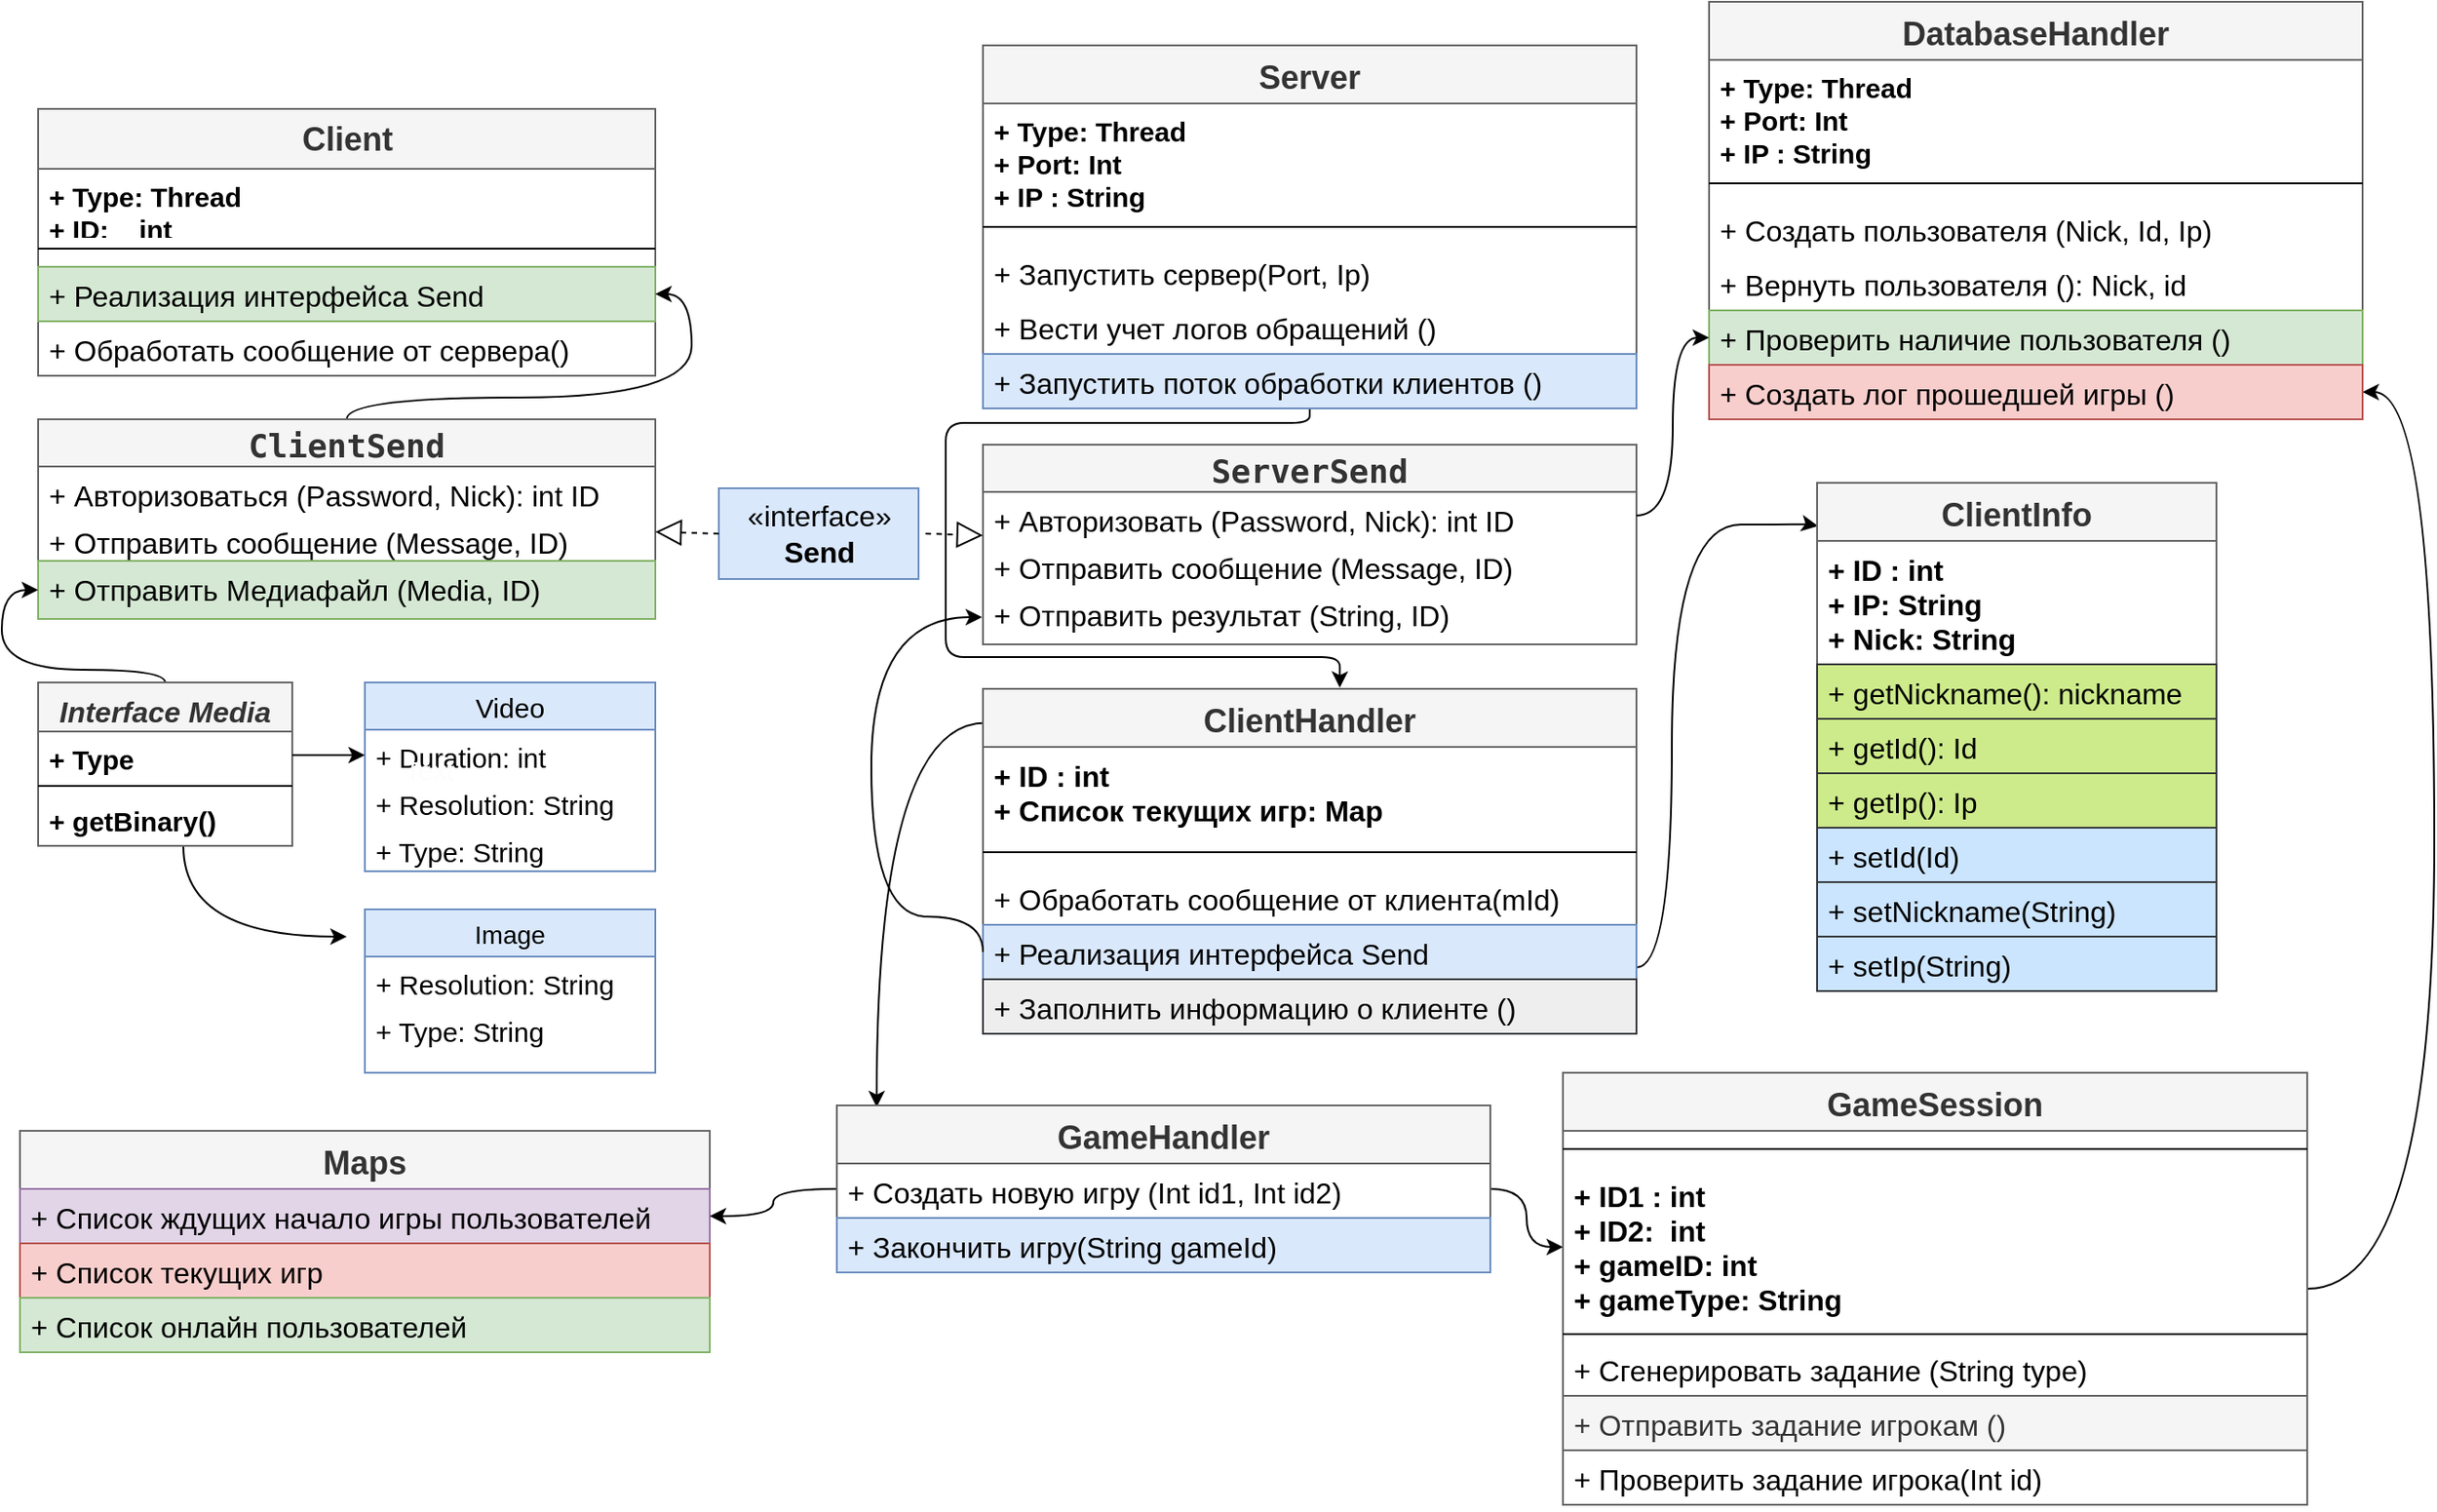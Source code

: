 <mxfile version="12.3.2" type="device" pages="1"><diagram id="3tiBOuMarYUkws511kaf" name="Page-1"><mxGraphModel dx="2216" dy="1951" grid="1" gridSize="10" guides="1" tooltips="1" connect="1" arrows="1" fold="1" page="1" pageScale="1" pageWidth="850" pageHeight="1100" math="0" shadow="0"><root><mxCell id="0"/><mxCell id="1" parent="0"/><mxCell id="EEqFTsK7nwZEgVxEdjN2-1" value="&lt;font style=&quot;font-size: 18px&quot;&gt;Client&lt;/font&gt;" style="swimlane;fontStyle=1;align=center;verticalAlign=top;childLayout=stackLayout;horizontal=1;startSize=33;horizontalStack=0;resizeParent=1;resizeParentMax=0;resizeLast=0;collapsible=1;marginBottom=0;html=1;fillColor=#f5f5f5;strokeColor=#666666;fontColor=#333333;" parent="1" vertex="1"><mxGeometry x="-300" y="-399" width="340" height="147" as="geometry"><mxRectangle x="90" y="60" width="60" height="26" as="alternateBounds"/></mxGeometry></mxCell><mxCell id="EEqFTsK7nwZEgVxEdjN2-2" value="+ Type: Thread&#10;+ ID:    int&#10;" style="text;strokeColor=none;fillColor=none;align=left;verticalAlign=top;spacingLeft=4;spacingRight=4;overflow=hidden;rotatable=0;points=[[0,0.5],[1,0.5]];portConstraint=eastwest;fontSize=15;fontStyle=1" parent="EEqFTsK7nwZEgVxEdjN2-1" vertex="1"><mxGeometry y="33" width="340" height="34" as="geometry"/></mxCell><mxCell id="EEqFTsK7nwZEgVxEdjN2-3" value="" style="line;strokeWidth=1;fillColor=none;align=left;verticalAlign=middle;spacingTop=-1;spacingLeft=3;spacingRight=3;rotatable=0;labelPosition=right;points=[];portConstraint=eastwest;" parent="EEqFTsK7nwZEgVxEdjN2-1" vertex="1"><mxGeometry y="67" width="340" height="20" as="geometry"/></mxCell><mxCell id="EEqFTsK7nwZEgVxEdjN2-4" value="+ Реализация интерфейса Send" style="text;strokeColor=#82b366;fillColor=#d5e8d4;align=left;verticalAlign=top;spacingLeft=4;spacingRight=4;overflow=hidden;rotatable=0;points=[[0,0.5],[1,0.5]];portConstraint=eastwest;fontSize=16;fontStyle=0" parent="EEqFTsK7nwZEgVxEdjN2-1" vertex="1"><mxGeometry y="87" width="340" height="30" as="geometry"/></mxCell><mxCell id="EEqFTsK7nwZEgVxEdjN2-10" value="+ Обработать сообщение от сервера()" style="text;strokeColor=none;fillColor=none;align=left;verticalAlign=top;spacingLeft=4;spacingRight=4;overflow=hidden;rotatable=0;points=[[0,0.5],[1,0.5]];portConstraint=eastwest;fontStyle=0;fontSize=16;" parent="EEqFTsK7nwZEgVxEdjN2-1" vertex="1"><mxGeometry y="117" width="340" height="30" as="geometry"/></mxCell><mxCell id="KQuF0hFN4p59hFZT-_y9-20" value="" style="edgeStyle=orthogonalEdgeStyle;orthogonalLoop=1;jettySize=auto;html=1;fontSize=15;fontColor=#FCFCFC;curved=1;" edge="1" parent="1" source="EEqFTsK7nwZEgVxEdjN2-5" target="EEqFTsK7nwZEgVxEdjN2-4"><mxGeometry relative="1" as="geometry"><Array as="points"><mxPoint x="-130" y="-240"/><mxPoint x="60" y="-240"/><mxPoint x="60" y="-297"/></Array></mxGeometry></mxCell><mxCell id="EEqFTsK7nwZEgVxEdjN2-5" value="ClientSend" style="swimlane;fontStyle=1;childLayout=stackLayout;horizontal=1;startSize=26;fillColor=#f5f5f5;horizontalStack=0;resizeParent=1;resizeParentMax=0;resizeLast=0;collapsible=1;marginBottom=0;labelBackgroundColor=none;fontColor=#333333;labelBorderColor=none;fontSize=18;fontFamily=Monospace;strokeColor=#666666;" parent="1" vertex="1"><mxGeometry x="-300" y="-228" width="340" height="110" as="geometry"><mxRectangle x="10" y="68" width="80" height="30" as="alternateBounds"/></mxGeometry></mxCell><mxCell id="EEqFTsK7nwZEgVxEdjN2-6" value="+ Авторизоваться (Password, Nick): int ID " style="text;align=left;verticalAlign=top;spacingLeft=4;spacingRight=4;overflow=hidden;rotatable=0;points=[[0,0.5],[1,0.5]];portConstraint=eastwest;fontSize=16;" parent="EEqFTsK7nwZEgVxEdjN2-5" vertex="1"><mxGeometry y="26" width="340" height="26" as="geometry"/></mxCell><mxCell id="EEqFTsK7nwZEgVxEdjN2-7" value="+ Отправить cообщение (Message, ID)" style="text;align=left;verticalAlign=top;spacingLeft=4;spacingRight=4;overflow=hidden;rotatable=0;points=[[0,0.5],[1,0.5]];portConstraint=eastwest;fontSize=16;" parent="EEqFTsK7nwZEgVxEdjN2-5" vertex="1"><mxGeometry y="52" width="340" height="26" as="geometry"/></mxCell><mxCell id="EEqFTsK7nwZEgVxEdjN2-8" value="+ Отправить Медиафайл (Media, ID)" style="text;align=left;verticalAlign=top;spacingLeft=4;spacingRight=4;overflow=hidden;rotatable=0;points=[[0,0.5],[1,0.5]];portConstraint=eastwest;fontSize=16;fillColor=#d5e8d4;strokeColor=#82b366;" parent="EEqFTsK7nwZEgVxEdjN2-5" vertex="1"><mxGeometry y="78" width="340" height="32" as="geometry"/></mxCell><mxCell id="KQuF0hFN4p59hFZT-_y9-85" value="" style="edgeStyle=orthogonalEdgeStyle;rounded=1;orthogonalLoop=1;jettySize=auto;html=1;fontSize=16;fontColor=#FCFCFC;entryX=0.546;entryY=-0.003;entryDx=0;entryDy=0;entryPerimeter=0;" edge="1" parent="1" source="EEqFTsK7nwZEgVxEdjN2-68" target="KQuF0hFN4p59hFZT-_y9-31"><mxGeometry relative="1" as="geometry"><Array as="points"><mxPoint x="400" y="-226"/><mxPoint x="200" y="-226"/><mxPoint x="200" y="-97"/><mxPoint x="417" y="-97"/></Array></mxGeometry></mxCell><mxCell id="EEqFTsK7nwZEgVxEdjN2-68" value="Server" style="swimlane;fontStyle=1;align=center;verticalAlign=top;childLayout=stackLayout;horizontal=1;startSize=32;horizontalStack=0;resizeParent=1;resizeParentMax=0;resizeLast=0;collapsible=1;marginBottom=0;fontSize=18;fillColor=#f5f5f5;strokeColor=#666666;fontColor=#333333;" parent="1" vertex="1"><mxGeometry x="220.5" y="-434" width="360" height="200" as="geometry"><mxRectangle x="90" y="60" width="60" height="26" as="alternateBounds"/></mxGeometry></mxCell><mxCell id="EEqFTsK7nwZEgVxEdjN2-69" value="+ Type: Thread&#10;+ Port: Int&#10;+ IP : String&#10;" style="text;strokeColor=none;fillColor=none;align=left;verticalAlign=top;spacingLeft=4;spacingRight=4;overflow=hidden;rotatable=0;points=[[0,0.5],[1,0.5]];portConstraint=eastwest;fontStyle=1;fontSize=15;" parent="EEqFTsK7nwZEgVxEdjN2-68" vertex="1"><mxGeometry y="32" width="360" height="58" as="geometry"/></mxCell><mxCell id="KQuF0hFN4p59hFZT-_y9-81" value="" style="line;strokeWidth=1;fillColor=none;align=left;verticalAlign=middle;spacingTop=-1;spacingLeft=3;spacingRight=3;rotatable=0;labelPosition=right;points=[];portConstraint=eastwest;" vertex="1" parent="EEqFTsK7nwZEgVxEdjN2-68"><mxGeometry y="90" width="360" height="20" as="geometry"/></mxCell><mxCell id="EEqFTsK7nwZEgVxEdjN2-71" value="+ Запустить сервер(Port, Ip)" style="text;strokeColor=none;fillColor=none;align=left;verticalAlign=top;spacingLeft=4;spacingRight=4;overflow=hidden;rotatable=0;points=[[0,0.5],[1,0.5]];portConstraint=eastwest;fontSize=16;" parent="EEqFTsK7nwZEgVxEdjN2-68" vertex="1"><mxGeometry y="110" width="360" height="30" as="geometry"/></mxCell><mxCell id="EEqFTsK7nwZEgVxEdjN2-72" value="+ Вести учет логов обращений ()" style="text;strokeColor=none;fillColor=none;align=left;verticalAlign=top;spacingLeft=4;spacingRight=4;overflow=hidden;rotatable=0;points=[[0,0.5],[1,0.5]];portConstraint=eastwest;fontSize=16;" parent="EEqFTsK7nwZEgVxEdjN2-68" vertex="1"><mxGeometry y="140" width="360" height="30" as="geometry"/></mxCell><mxCell id="KQuF0hFN4p59hFZT-_y9-27" value="+ Запустить поток обработки клиентов ()" style="text;strokeColor=#6c8ebf;fillColor=#dae8fc;align=left;verticalAlign=top;spacingLeft=4;spacingRight=4;overflow=hidden;rotatable=0;points=[[0,0.5],[1,0.5]];portConstraint=eastwest;fontSize=16;" vertex="1" parent="EEqFTsK7nwZEgVxEdjN2-68"><mxGeometry y="170" width="360" height="30" as="geometry"/></mxCell><mxCell id="EEqFTsK7nwZEgVxEdjN2-93" value="Maps" style="swimlane;fontStyle=1;align=center;verticalAlign=top;childLayout=stackLayout;horizontal=1;startSize=32;horizontalStack=0;resizeParent=1;resizeParentMax=0;resizeLast=0;collapsible=1;marginBottom=0;fillColor=#f5f5f5;strokeColor=#666666;fontColor=#333333;fontSize=18;" parent="1" vertex="1"><mxGeometry x="-310" y="164" width="380" height="122" as="geometry"><mxRectangle x="90" y="60" width="60" height="26" as="alternateBounds"/></mxGeometry></mxCell><mxCell id="EEqFTsK7nwZEgVxEdjN2-96" value="+ Cписок ждущих начало игры пользователей&#10;" style="text;strokeColor=#9673a6;fillColor=#e1d5e7;align=left;verticalAlign=top;spacingLeft=4;spacingRight=4;overflow=hidden;rotatable=0;points=[[0,0.5],[1,0.5]];portConstraint=eastwest;fontSize=16;" parent="EEqFTsK7nwZEgVxEdjN2-93" vertex="1"><mxGeometry y="32" width="380" height="30" as="geometry"/></mxCell><mxCell id="EEqFTsK7nwZEgVxEdjN2-97" value="+ Список текущих игр" style="text;strokeColor=#b85450;fillColor=#f8cecc;align=left;verticalAlign=top;spacingLeft=4;spacingRight=4;overflow=hidden;rotatable=0;points=[[0,0.5],[1,0.5]];portConstraint=eastwest;fontSize=16;" parent="EEqFTsK7nwZEgVxEdjN2-93" vertex="1"><mxGeometry y="62" width="380" height="30" as="geometry"/></mxCell><mxCell id="KQuF0hFN4p59hFZT-_y9-86" value="+ Список онлайн пользователей" style="text;strokeColor=#82b366;fillColor=#d5e8d4;align=left;verticalAlign=top;spacingLeft=4;spacingRight=4;overflow=hidden;rotatable=0;points=[[0,0.5],[1,0.5]];portConstraint=eastwest;fontSize=16;" vertex="1" parent="EEqFTsK7nwZEgVxEdjN2-93"><mxGeometry y="92" width="380" height="30" as="geometry"/></mxCell><mxCell id="KQuF0hFN4p59hFZT-_y9-12" value="" style="edgeStyle=orthogonalEdgeStyle;orthogonalLoop=1;jettySize=auto;html=1;fontSize=15;fontColor=#FCFCFC;curved=1;" edge="1" parent="1" source="EEqFTsK7nwZEgVxEdjN2-19"><mxGeometry relative="1" as="geometry"><mxPoint x="-130" y="57" as="targetPoint"/><Array as="points"><mxPoint x="-220" y="57"/></Array></mxGeometry></mxCell><mxCell id="KQuF0hFN4p59hFZT-_y9-25" value="" style="edgeStyle=orthogonalEdgeStyle;orthogonalLoop=1;jettySize=auto;html=1;fontSize=16;fontColor=#FCFCFC;curved=1;" edge="1" parent="1" source="EEqFTsK7nwZEgVxEdjN2-19" target="EEqFTsK7nwZEgVxEdjN2-8"><mxGeometry relative="1" as="geometry"><mxPoint x="-290" y="-63" as="targetPoint"/><Array as="points"><mxPoint x="-230" y="-90"/><mxPoint x="-320" y="-90"/><mxPoint x="-320" y="-134"/></Array></mxGeometry></mxCell><mxCell id="EEqFTsK7nwZEgVxEdjN2-19" value="Interface Media" style="swimlane;fontStyle=3;align=center;verticalAlign=top;childLayout=stackLayout;horizontal=1;startSize=27;horizontalStack=0;resizeParent=1;resizeParentMax=0;resizeLast=0;collapsible=1;marginBottom=0;fillColor=#f5f5f5;strokeColor=#666666;fontSize=16;fontColor=#333333;" parent="1" vertex="1"><mxGeometry x="-300" y="-83" width="140" height="90" as="geometry"/></mxCell><mxCell id="EEqFTsK7nwZEgVxEdjN2-20" value="+ Type" style="text;strokeColor=none;fillColor=none;align=left;verticalAlign=top;spacingLeft=4;spacingRight=4;overflow=hidden;rotatable=0;points=[[0,0.5],[1,0.5]];portConstraint=eastwest;fontStyle=1;fontSize=15;" parent="EEqFTsK7nwZEgVxEdjN2-19" vertex="1"><mxGeometry y="27" width="140" height="26" as="geometry"/></mxCell><mxCell id="EEqFTsK7nwZEgVxEdjN2-21" value="" style="line;strokeWidth=1;fillColor=none;align=left;verticalAlign=middle;spacingTop=-1;spacingLeft=3;spacingRight=3;rotatable=0;labelPosition=right;points=[];portConstraint=eastwest;" parent="EEqFTsK7nwZEgVxEdjN2-19" vertex="1"><mxGeometry y="53" width="140" height="8" as="geometry"/></mxCell><mxCell id="EEqFTsK7nwZEgVxEdjN2-22" value="+ getBinary()&#10;" style="text;strokeColor=none;fillColor=none;align=left;verticalAlign=top;spacingLeft=4;spacingRight=4;overflow=hidden;rotatable=0;points=[[0,0.5],[1,0.5]];portConstraint=eastwest;fontStyle=1;fontSize=15;" parent="EEqFTsK7nwZEgVxEdjN2-19" vertex="1"><mxGeometry y="61" width="140" height="29" as="geometry"/></mxCell><mxCell id="EEqFTsK7nwZEgVxEdjN2-23" value="Image" style="swimlane;fontStyle=0;childLayout=stackLayout;horizontal=1;startSize=26;fillColor=#dae8fc;horizontalStack=0;resizeParent=1;resizeParentMax=0;resizeLast=0;collapsible=1;marginBottom=0;strokeColor=#6c8ebf;fontSize=14;verticalAlign=middle;" parent="1" vertex="1"><mxGeometry x="-120" y="42" width="160" height="90" as="geometry"/></mxCell><mxCell id="EEqFTsK7nwZEgVxEdjN2-24" value="+ Resolution: String" style="text;strokeColor=none;fillColor=none;align=left;verticalAlign=top;spacingLeft=4;spacingRight=4;overflow=hidden;rotatable=0;points=[[0,0.5],[1,0.5]];portConstraint=eastwest;fontSize=15;" parent="EEqFTsK7nwZEgVxEdjN2-23" vertex="1"><mxGeometry y="26" width="160" height="26" as="geometry"/></mxCell><mxCell id="EEqFTsK7nwZEgVxEdjN2-25" value="+ Type: String" style="text;strokeColor=none;fillColor=none;align=left;verticalAlign=top;spacingLeft=4;spacingRight=4;overflow=hidden;rotatable=0;points=[[0,0.5],[1,0.5]];portConstraint=eastwest;fontSize=15;" parent="EEqFTsK7nwZEgVxEdjN2-23" vertex="1"><mxGeometry y="52" width="160" height="38" as="geometry"/></mxCell><mxCell id="EEqFTsK7nwZEgVxEdjN2-34" value="Video" style="swimlane;fontStyle=0;childLayout=stackLayout;horizontal=1;startSize=26;fillColor=#dae8fc;horizontalStack=0;resizeParent=1;resizeParentMax=0;resizeLast=0;collapsible=1;marginBottom=0;strokeColor=#6c8ebf;fontSize=15;" parent="1" vertex="1"><mxGeometry x="-120" y="-83" width="160" height="104" as="geometry"/></mxCell><mxCell id="EEqFTsK7nwZEgVxEdjN2-35" value="+ Duration: int" style="text;strokeColor=none;fillColor=none;align=left;verticalAlign=top;spacingLeft=4;spacingRight=4;overflow=hidden;rotatable=0;points=[[0,0.5],[1,0.5]];portConstraint=eastwest;fontSize=15;" parent="EEqFTsK7nwZEgVxEdjN2-34" vertex="1"><mxGeometry y="26" width="160" height="26" as="geometry"/></mxCell><mxCell id="EEqFTsK7nwZEgVxEdjN2-36" value="+ Resolution: String" style="text;strokeColor=none;fillColor=none;align=left;verticalAlign=top;spacingLeft=4;spacingRight=4;overflow=hidden;rotatable=0;points=[[0,0.5],[1,0.5]];portConstraint=eastwest;fontSize=15;" parent="EEqFTsK7nwZEgVxEdjN2-34" vertex="1"><mxGeometry y="52" width="160" height="26" as="geometry"/></mxCell><mxCell id="EEqFTsK7nwZEgVxEdjN2-37" value="+ Type: String" style="text;strokeColor=none;fillColor=none;align=left;verticalAlign=top;spacingLeft=4;spacingRight=4;overflow=hidden;rotatable=0;points=[[0,0.5],[1,0.5]];portConstraint=eastwest;fontSize=15;" parent="EEqFTsK7nwZEgVxEdjN2-34" vertex="1"><mxGeometry y="78" width="160" height="26" as="geometry"/></mxCell><mxCell id="KQuF0hFN4p59hFZT-_y9-28" value="" style="edgeStyle=orthogonalEdgeStyle;orthogonalLoop=1;jettySize=auto;html=1;fontSize=15;fontColor=#FCFCFC;curved=1;" edge="1" parent="1" source="EEqFTsK7nwZEgVxEdjN2-20" target="EEqFTsK7nwZEgVxEdjN2-35"><mxGeometry relative="1" as="geometry"><Array as="points"><mxPoint x="-110" y="-44"/><mxPoint x="-110" y="-44"/></Array></mxGeometry></mxCell><mxCell id="KQuF0hFN4p59hFZT-_y9-29" value="Text" style="text;html=1;align=center;verticalAlign=middle;resizable=0;points=[];;autosize=1;fontSize=15;fontColor=#FCFCFC;" vertex="1" parent="1"><mxGeometry x="-105" y="-45" width="40" height="20" as="geometry"/></mxCell><mxCell id="KQuF0hFN4p59hFZT-_y9-84" value="" style="edgeStyle=orthogonalEdgeStyle;orthogonalLoop=1;jettySize=auto;html=1;fontSize=16;fontColor=#FCFCFC;curved=1;entryX=0.002;entryY=0.085;entryDx=0;entryDy=0;entryPerimeter=0;" edge="1" parent="1" source="KQuF0hFN4p59hFZT-_y9-31" target="KQuF0hFN4p59hFZT-_y9-61"><mxGeometry relative="1" as="geometry"><Array as="points"><mxPoint x="600" y="74"/><mxPoint x="600" y="-170"/><mxPoint x="676" y="-170"/><mxPoint x="676" y="-169"/></Array></mxGeometry></mxCell><mxCell id="KQuF0hFN4p59hFZT-_y9-114" value="" style="edgeStyle=orthogonalEdgeStyle;orthogonalLoop=1;jettySize=auto;html=1;fontSize=16;fontColor=#FCFCFC;entryX=0.061;entryY=0.011;entryDx=0;entryDy=0;entryPerimeter=0;exitX=0.004;exitY=0.099;exitDx=0;exitDy=0;exitPerimeter=0;fontStyle=1;curved=1;" edge="1" parent="1" source="KQuF0hFN4p59hFZT-_y9-31" target="KQuF0hFN4p59hFZT-_y9-87"><mxGeometry relative="1" as="geometry"><mxPoint x="140.5" y="15.5" as="targetPoint"/><Array as="points"><mxPoint x="162" y="-61"/></Array></mxGeometry></mxCell><mxCell id="KQuF0hFN4p59hFZT-_y9-31" value="ClientHandler" style="swimlane;fontStyle=1;align=center;verticalAlign=top;childLayout=stackLayout;horizontal=1;startSize=32;horizontalStack=0;resizeParent=1;resizeParentMax=0;resizeLast=0;collapsible=1;marginBottom=0;fontSize=18;fillColor=#f5f5f5;strokeColor=#666666;fontColor=#333333;" vertex="1" parent="1"><mxGeometry x="220.5" y="-79.5" width="360" height="190" as="geometry"><mxRectangle x="90" y="60" width="60" height="26" as="alternateBounds"/></mxGeometry></mxCell><mxCell id="KQuF0hFN4p59hFZT-_y9-32" value="+ ID : int&#10;+ Список текущих игр: Map" style="text;strokeColor=none;fillColor=none;align=left;verticalAlign=top;spacingLeft=4;spacingRight=4;overflow=hidden;rotatable=0;points=[[0,0.5],[1,0.5]];portConstraint=eastwest;fontStyle=1;fontSize=16;" vertex="1" parent="KQuF0hFN4p59hFZT-_y9-31"><mxGeometry y="32" width="360" height="48" as="geometry"/></mxCell><mxCell id="KQuF0hFN4p59hFZT-_y9-33" value="" style="line;strokeWidth=1;fillColor=none;align=left;verticalAlign=middle;spacingTop=-1;spacingLeft=3;spacingRight=3;rotatable=0;labelPosition=right;points=[];portConstraint=eastwest;" vertex="1" parent="KQuF0hFN4p59hFZT-_y9-31"><mxGeometry y="80" width="360" height="20" as="geometry"/></mxCell><mxCell id="KQuF0hFN4p59hFZT-_y9-34" value="+ Обработать сообщение от клиента(mId)" style="text;strokeColor=none;fillColor=none;align=left;verticalAlign=top;spacingLeft=4;spacingRight=4;overflow=hidden;rotatable=0;points=[[0,0.5],[1,0.5]];portConstraint=eastwest;fontSize=16;" vertex="1" parent="KQuF0hFN4p59hFZT-_y9-31"><mxGeometry y="100" width="360" height="30" as="geometry"/></mxCell><mxCell id="KQuF0hFN4p59hFZT-_y9-35" value="+ Реализация интерфейса Send" style="text;strokeColor=#6c8ebf;fillColor=#dae8fc;align=left;verticalAlign=top;spacingLeft=4;spacingRight=4;overflow=hidden;rotatable=0;points=[[0,0.5],[1,0.5]];portConstraint=eastwest;fontSize=16;" vertex="1" parent="KQuF0hFN4p59hFZT-_y9-31"><mxGeometry y="130" width="360" height="30" as="geometry"/></mxCell><mxCell id="KQuF0hFN4p59hFZT-_y9-36" value="+ Заполнить информацию о клиенте ()" style="text;strokeColor=#36393d;fillColor=#eeeeee;align=left;verticalAlign=top;spacingLeft=4;spacingRight=4;overflow=hidden;rotatable=0;points=[[0,0.5],[1,0.5]];portConstraint=eastwest;fontSize=16;" vertex="1" parent="KQuF0hFN4p59hFZT-_y9-31"><mxGeometry y="160" width="360" height="30" as="geometry"/></mxCell><mxCell id="KQuF0hFN4p59hFZT-_y9-37" value="ServerSend" style="swimlane;fontStyle=1;childLayout=stackLayout;horizontal=1;startSize=26;fillColor=#f5f5f5;horizontalStack=0;resizeParent=1;resizeParentMax=0;resizeLast=0;collapsible=1;marginBottom=0;labelBackgroundColor=none;fontColor=#333333;labelBorderColor=none;fontSize=18;fontFamily=Monospace;strokeColor=#666666;" vertex="1" parent="1"><mxGeometry x="220.5" y="-214" width="360" height="110" as="geometry"><mxRectangle x="10" y="68" width="80" height="30" as="alternateBounds"/></mxGeometry></mxCell><mxCell id="KQuF0hFN4p59hFZT-_y9-38" value="+ Авторизовать (Password, Nick): int ID " style="text;align=left;verticalAlign=top;spacingLeft=4;spacingRight=4;overflow=hidden;rotatable=0;points=[[0,0.5],[1,0.5]];portConstraint=eastwest;fontSize=16;" vertex="1" parent="KQuF0hFN4p59hFZT-_y9-37"><mxGeometry y="26" width="360" height="26" as="geometry"/></mxCell><mxCell id="KQuF0hFN4p59hFZT-_y9-39" value="+ Отправить cообщение (Message, ID)" style="text;align=left;verticalAlign=top;spacingLeft=4;spacingRight=4;overflow=hidden;rotatable=0;points=[[0,0.5],[1,0.5]];portConstraint=eastwest;fontSize=16;" vertex="1" parent="KQuF0hFN4p59hFZT-_y9-37"><mxGeometry y="52" width="360" height="26" as="geometry"/></mxCell><mxCell id="KQuF0hFN4p59hFZT-_y9-40" value="+ Отправить результат (String, ID)" style="text;align=left;verticalAlign=top;spacingLeft=4;spacingRight=4;overflow=hidden;rotatable=0;points=[[0,0.5],[1,0.5]];portConstraint=eastwest;fontSize=16;" vertex="1" parent="KQuF0hFN4p59hFZT-_y9-37"><mxGeometry y="78" width="360" height="32" as="geometry"/></mxCell><mxCell id="KQuF0hFN4p59hFZT-_y9-41" value="&lt;font color=&quot;#000000&quot;&gt;«interface»&lt;br&gt;&lt;b&gt;Send&lt;/b&gt;&lt;/font&gt;" style="html=1;fillColor=#dae8fc;fontSize=16;strokeColor=#6c8ebf;" vertex="1" parent="1"><mxGeometry x="75" y="-190" width="110" height="50" as="geometry"/></mxCell><mxCell id="KQuF0hFN4p59hFZT-_y9-47" value="" style="endArrow=block;dashed=1;endFill=0;endSize=12;html=1;fontSize=16;fontColor=#FCFCFC;exitX=0;exitY=0.5;exitDx=0;exitDy=0;rounded=0;" edge="1" parent="1" source="KQuF0hFN4p59hFZT-_y9-41"><mxGeometry width="160" relative="1" as="geometry"><mxPoint x="20" y="-210" as="sourcePoint"/><mxPoint x="40" y="-166" as="targetPoint"/></mxGeometry></mxCell><mxCell id="KQuF0hFN4p59hFZT-_y9-50" value="" style="endArrow=block;dashed=1;endFill=0;endSize=12;html=1;fontSize=16;fontColor=#FCFCFC;entryX=0;entryY=-0.079;entryDx=0;entryDy=0;entryPerimeter=0;exitX=1.035;exitY=0.5;exitDx=0;exitDy=0;exitPerimeter=0;rounded=0;" edge="1" parent="1" source="KQuF0hFN4p59hFZT-_y9-41" target="KQuF0hFN4p59hFZT-_y9-39"><mxGeometry width="160" relative="1" as="geometry"><mxPoint x="100" y="-201" as="sourcePoint"/><mxPoint x="196.12" y="-266.656" as="targetPoint"/></mxGeometry></mxCell><mxCell id="KQuF0hFN4p59hFZT-_y9-60" value="" style="edgeStyle=orthogonalEdgeStyle;orthogonalLoop=1;jettySize=auto;html=1;fontSize=15;fontColor=#FCFCFC;exitX=0;exitY=0.5;exitDx=0;exitDy=0;curved=1;" edge="1" parent="1" source="KQuF0hFN4p59hFZT-_y9-35"><mxGeometry relative="1" as="geometry"><mxPoint x="29.833" y="29.5" as="sourcePoint"/><mxPoint x="220" y="-119" as="targetPoint"/><Array as="points"><mxPoint x="221" y="46"/><mxPoint x="159" y="46"/><mxPoint x="159" y="-119"/></Array></mxGeometry></mxCell><mxCell id="KQuF0hFN4p59hFZT-_y9-61" value="ClientInfo" style="swimlane;fontStyle=1;align=center;verticalAlign=top;childLayout=stackLayout;horizontal=1;startSize=32;horizontalStack=0;resizeParent=1;resizeParentMax=0;resizeLast=0;collapsible=1;marginBottom=0;fontSize=18;fillColor=#f5f5f5;strokeColor=#666666;fontColor=#333333;" vertex="1" parent="1"><mxGeometry x="680" y="-193" width="220" height="280" as="geometry"><mxRectangle x="90" y="60" width="60" height="26" as="alternateBounds"/></mxGeometry></mxCell><mxCell id="KQuF0hFN4p59hFZT-_y9-62" value="+ ID : int&#10;+ IP: String&#10;+ Nick: String&#10;" style="text;strokeColor=none;fillColor=none;align=left;verticalAlign=top;spacingLeft=4;spacingRight=4;overflow=hidden;rotatable=0;points=[[0,0.5],[1,0.5]];portConstraint=eastwest;fontStyle=1;fontSize=16;" vertex="1" parent="KQuF0hFN4p59hFZT-_y9-61"><mxGeometry y="32" width="220" height="68" as="geometry"/></mxCell><mxCell id="KQuF0hFN4p59hFZT-_y9-64" value="+ getNickname(): nickname" style="text;fillColor=#cdeb8b;align=left;verticalAlign=top;spacingLeft=4;spacingRight=4;overflow=hidden;rotatable=0;points=[[0,0.5],[1,0.5]];portConstraint=eastwest;fontSize=16;strokeColor=#36393d;" vertex="1" parent="KQuF0hFN4p59hFZT-_y9-61"><mxGeometry y="100" width="220" height="30" as="geometry"/></mxCell><mxCell id="KQuF0hFN4p59hFZT-_y9-69" value="+ getId(): Id" style="text;fillColor=#cdeb8b;align=left;verticalAlign=top;spacingLeft=4;spacingRight=4;overflow=hidden;rotatable=0;points=[[0,0.5],[1,0.5]];portConstraint=eastwest;fontSize=16;strokeColor=#36393d;" vertex="1" parent="KQuF0hFN4p59hFZT-_y9-61"><mxGeometry y="130" width="220" height="30" as="geometry"/></mxCell><mxCell id="KQuF0hFN4p59hFZT-_y9-70" value="+ getIp(): Ip" style="text;fillColor=#cdeb8b;align=left;verticalAlign=top;spacingLeft=4;spacingRight=4;overflow=hidden;rotatable=0;points=[[0,0.5],[1,0.5]];portConstraint=eastwest;fontSize=16;strokeColor=#36393d;" vertex="1" parent="KQuF0hFN4p59hFZT-_y9-61"><mxGeometry y="160" width="220" height="30" as="geometry"/></mxCell><mxCell id="KQuF0hFN4p59hFZT-_y9-66" value="+ setId(Id)" style="text;strokeColor=#36393d;fillColor=#cce5ff;align=left;verticalAlign=top;spacingLeft=4;spacingRight=4;overflow=hidden;rotatable=0;points=[[0,0.5],[1,0.5]];portConstraint=eastwest;fontSize=16;" vertex="1" parent="KQuF0hFN4p59hFZT-_y9-61"><mxGeometry y="190" width="220" height="30" as="geometry"/></mxCell><mxCell id="KQuF0hFN4p59hFZT-_y9-65" value="+ setNickname(String)" style="text;align=left;verticalAlign=top;spacingLeft=4;spacingRight=4;overflow=hidden;rotatable=0;points=[[0,0.5],[1,0.5]];portConstraint=eastwest;fontSize=16;fillColor=#cce5ff;strokeColor=#36393d;" vertex="1" parent="KQuF0hFN4p59hFZT-_y9-61"><mxGeometry y="220" width="220" height="30" as="geometry"/></mxCell><mxCell id="KQuF0hFN4p59hFZT-_y9-71" value="+ setIp(String)" style="text;align=left;verticalAlign=top;spacingLeft=4;spacingRight=4;overflow=hidden;rotatable=0;points=[[0,0.5],[1,0.5]];portConstraint=eastwest;fontSize=16;fillColor=#cce5ff;strokeColor=#36393d;" vertex="1" parent="KQuF0hFN4p59hFZT-_y9-61"><mxGeometry y="250" width="220" height="30" as="geometry"/></mxCell><mxCell id="KQuF0hFN4p59hFZT-_y9-95" value="" style="edgeStyle=orthogonalEdgeStyle;orthogonalLoop=1;jettySize=auto;html=1;fontSize=16;fontColor=#FCFCFC;curved=1;" edge="1" parent="1" source="KQuF0hFN4p59hFZT-_y9-87" target="EEqFTsK7nwZEgVxEdjN2-96"><mxGeometry relative="1" as="geometry"/></mxCell><mxCell id="KQuF0hFN4p59hFZT-_y9-115" value="" style="edgeStyle=elbowEdgeStyle;curved=1;orthogonalLoop=1;jettySize=auto;html=1;fontSize=16;fontColor=#FCFCFC;" edge="1" parent="1" source="KQuF0hFN4p59hFZT-_y9-87" target="KQuF0hFN4p59hFZT-_y9-97"><mxGeometry relative="1" as="geometry"/></mxCell><mxCell id="KQuF0hFN4p59hFZT-_y9-87" value="GameHandler" style="swimlane;fontStyle=1;align=center;verticalAlign=top;childLayout=stackLayout;horizontal=1;startSize=32;horizontalStack=0;resizeParent=1;resizeParentMax=0;resizeLast=0;collapsible=1;marginBottom=0;fontSize=18;fillColor=#f5f5f5;strokeColor=#666666;fontColor=#333333;" vertex="1" parent="1"><mxGeometry x="140" y="150" width="360" height="92" as="geometry"><mxRectangle x="90" y="60" width="60" height="26" as="alternateBounds"/></mxGeometry></mxCell><mxCell id="KQuF0hFN4p59hFZT-_y9-90" value="+ Создать новую игру (Int id1, Int id2)" style="text;strokeColor=none;fillColor=none;align=left;verticalAlign=top;spacingLeft=4;spacingRight=4;overflow=hidden;rotatable=0;points=[[0,0.5],[1,0.5]];portConstraint=eastwest;fontSize=16;" vertex="1" parent="KQuF0hFN4p59hFZT-_y9-87"><mxGeometry y="32" width="360" height="30" as="geometry"/></mxCell><mxCell id="KQuF0hFN4p59hFZT-_y9-91" value="+ Закончить игру(String gameId)" style="text;strokeColor=#6c8ebf;fillColor=#dae8fc;align=left;verticalAlign=top;spacingLeft=4;spacingRight=4;overflow=hidden;rotatable=0;points=[[0,0.5],[1,0.5]];portConstraint=eastwest;fontSize=16;" vertex="1" parent="KQuF0hFN4p59hFZT-_y9-87"><mxGeometry y="62" width="360" height="30" as="geometry"/></mxCell><mxCell id="KQuF0hFN4p59hFZT-_y9-138" value="" style="edgeStyle=elbowEdgeStyle;curved=1;orthogonalLoop=1;jettySize=auto;html=1;fontSize=16;fontColor=#FCFCFC;entryX=1;entryY=0.5;entryDx=0;entryDy=0;" edge="1" parent="1" source="KQuF0hFN4p59hFZT-_y9-96" target="KQuF0hFN4p59hFZT-_y9-130"><mxGeometry relative="1" as="geometry"><mxPoint x="1030" y="251" as="targetPoint"/><Array as="points"><mxPoint x="1020"/></Array></mxGeometry></mxCell><mxCell id="KQuF0hFN4p59hFZT-_y9-96" value="GameSession" style="swimlane;fontStyle=1;align=center;verticalAlign=top;childLayout=stackLayout;horizontal=1;startSize=32;horizontalStack=0;resizeParent=1;resizeParentMax=0;resizeLast=0;collapsible=1;marginBottom=0;fontSize=18;fillColor=#f5f5f5;strokeColor=#666666;fontColor=#333333;" vertex="1" parent="1"><mxGeometry x="540" y="132" width="410" height="238" as="geometry"><mxRectangle x="90" y="60" width="60" height="26" as="alternateBounds"/></mxGeometry></mxCell><mxCell id="KQuF0hFN4p59hFZT-_y9-98" value="" style="line;strokeWidth=1;fillColor=none;align=left;verticalAlign=middle;spacingTop=-1;spacingLeft=3;spacingRight=3;rotatable=0;labelPosition=right;points=[];portConstraint=eastwest;" vertex="1" parent="KQuF0hFN4p59hFZT-_y9-96"><mxGeometry y="32" width="410" height="20" as="geometry"/></mxCell><mxCell id="KQuF0hFN4p59hFZT-_y9-97" value="+ ID1 : int&#10;+ ID2:  int&#10;+ gameID: int&#10;+ gameType: String&#10;&#10;" style="text;strokeColor=none;fillColor=none;align=left;verticalAlign=top;spacingLeft=4;spacingRight=4;overflow=hidden;rotatable=0;points=[[0,0.5],[1,0.5]];portConstraint=eastwest;fontStyle=1;fontSize=16;" vertex="1" parent="KQuF0hFN4p59hFZT-_y9-96"><mxGeometry y="52" width="410" height="88" as="geometry"/></mxCell><mxCell id="KQuF0hFN4p59hFZT-_y9-103" value="" style="line;strokeWidth=1;fillColor=none;align=left;verticalAlign=middle;spacingTop=-1;spacingLeft=3;spacingRight=3;rotatable=0;labelPosition=right;points=[];portConstraint=eastwest;fontSize=16;fontColor=#FCFCFC;fontStyle=1" vertex="1" parent="KQuF0hFN4p59hFZT-_y9-96"><mxGeometry y="140" width="410" height="8" as="geometry"/></mxCell><mxCell id="KQuF0hFN4p59hFZT-_y9-100" value="+ Сгенерировать задание (String type)" style="text;align=left;verticalAlign=top;spacingLeft=4;spacingRight=4;overflow=hidden;rotatable=0;points=[[0,0.5],[1,0.5]];portConstraint=eastwest;fontSize=16;" vertex="1" parent="KQuF0hFN4p59hFZT-_y9-96"><mxGeometry y="148" width="410" height="30" as="geometry"/></mxCell><mxCell id="KQuF0hFN4p59hFZT-_y9-101" value="+ Отправить задание игрокам ()" style="text;align=left;verticalAlign=top;spacingLeft=4;spacingRight=4;overflow=hidden;rotatable=0;points=[[0,0.5],[1,0.5]];portConstraint=eastwest;fontSize=16;fillColor=#f5f5f5;strokeColor=#666666;fontColor=#333333;" vertex="1" parent="KQuF0hFN4p59hFZT-_y9-96"><mxGeometry y="178" width="410" height="30" as="geometry"/></mxCell><mxCell id="KQuF0hFN4p59hFZT-_y9-99" value="+ Проверить задание игрока(Int id)" style="text;align=left;verticalAlign=top;spacingLeft=4;spacingRight=4;overflow=hidden;rotatable=0;points=[[0,0.5],[1,0.5]];portConstraint=eastwest;fontSize=16;" vertex="1" parent="KQuF0hFN4p59hFZT-_y9-96"><mxGeometry y="208" width="410" height="30" as="geometry"/></mxCell><mxCell id="KQuF0hFN4p59hFZT-_y9-116" value="DatabaseHandler" style="swimlane;fontStyle=1;align=center;verticalAlign=top;childLayout=stackLayout;horizontal=1;startSize=32;horizontalStack=0;resizeParent=1;resizeParentMax=0;resizeLast=0;collapsible=1;marginBottom=0;fontSize=18;fillColor=#f5f5f5;strokeColor=#666666;fontColor=#333333;" vertex="1" parent="1"><mxGeometry x="620.5" y="-458" width="360" height="230" as="geometry"><mxRectangle x="90" y="60" width="60" height="26" as="alternateBounds"/></mxGeometry></mxCell><mxCell id="KQuF0hFN4p59hFZT-_y9-117" value="+ Type: Thread&#10;+ Port: Int&#10;+ IP : String&#10;" style="text;strokeColor=none;fillColor=none;align=left;verticalAlign=top;spacingLeft=4;spacingRight=4;overflow=hidden;rotatable=0;points=[[0,0.5],[1,0.5]];portConstraint=eastwest;fontStyle=1;fontSize=15;" vertex="1" parent="KQuF0hFN4p59hFZT-_y9-116"><mxGeometry y="32" width="360" height="58" as="geometry"/></mxCell><mxCell id="KQuF0hFN4p59hFZT-_y9-118" value="" style="line;strokeWidth=1;fillColor=none;align=left;verticalAlign=middle;spacingTop=-1;spacingLeft=3;spacingRight=3;rotatable=0;labelPosition=right;points=[];portConstraint=eastwest;" vertex="1" parent="KQuF0hFN4p59hFZT-_y9-116"><mxGeometry y="90" width="360" height="20" as="geometry"/></mxCell><mxCell id="KQuF0hFN4p59hFZT-_y9-119" value="+ Создать пользователя (Nick, Id, Ip)" style="text;strokeColor=none;fillColor=none;align=left;verticalAlign=top;spacingLeft=4;spacingRight=4;overflow=hidden;rotatable=0;points=[[0,0.5],[1,0.5]];portConstraint=eastwest;fontSize=16;" vertex="1" parent="KQuF0hFN4p59hFZT-_y9-116"><mxGeometry y="110" width="360" height="30" as="geometry"/></mxCell><mxCell id="KQuF0hFN4p59hFZT-_y9-121" value="+ Вернуть пользователя (): Nick, id" style="text;align=left;verticalAlign=top;spacingLeft=4;spacingRight=4;overflow=hidden;rotatable=0;points=[[0,0.5],[1,0.5]];portConstraint=eastwest;fontSize=16;" vertex="1" parent="KQuF0hFN4p59hFZT-_y9-116"><mxGeometry y="140" width="360" height="30" as="geometry"/></mxCell><mxCell id="KQuF0hFN4p59hFZT-_y9-129" value="+ Проверить наличие пользователя ()" style="text;align=left;verticalAlign=top;spacingLeft=4;spacingRight=4;overflow=hidden;rotatable=0;points=[[0,0.5],[1,0.5]];portConstraint=eastwest;fontSize=16;fillColor=#d5e8d4;strokeColor=#82b366;" vertex="1" parent="KQuF0hFN4p59hFZT-_y9-116"><mxGeometry y="170" width="360" height="30" as="geometry"/></mxCell><mxCell id="KQuF0hFN4p59hFZT-_y9-130" value="+ Создать лог прошедшей игры ()" style="text;align=left;verticalAlign=top;spacingLeft=4;spacingRight=4;overflow=hidden;rotatable=0;points=[[0,0.5],[1,0.5]];portConstraint=eastwest;fontSize=16;fillColor=#f8cecc;strokeColor=#b85450;" vertex="1" parent="KQuF0hFN4p59hFZT-_y9-116"><mxGeometry y="200" width="360" height="30" as="geometry"/></mxCell><mxCell id="KQuF0hFN4p59hFZT-_y9-139" value="" style="edgeStyle=elbowEdgeStyle;curved=1;orthogonalLoop=1;jettySize=auto;html=1;fontSize=16;fontColor=#FCFCFC;entryX=0;entryY=0.5;entryDx=0;entryDy=0;" edge="1" parent="1" source="KQuF0hFN4p59hFZT-_y9-38" target="KQuF0hFN4p59hFZT-_y9-129"><mxGeometry relative="1" as="geometry"/></mxCell></root></mxGraphModel></diagram></mxfile>